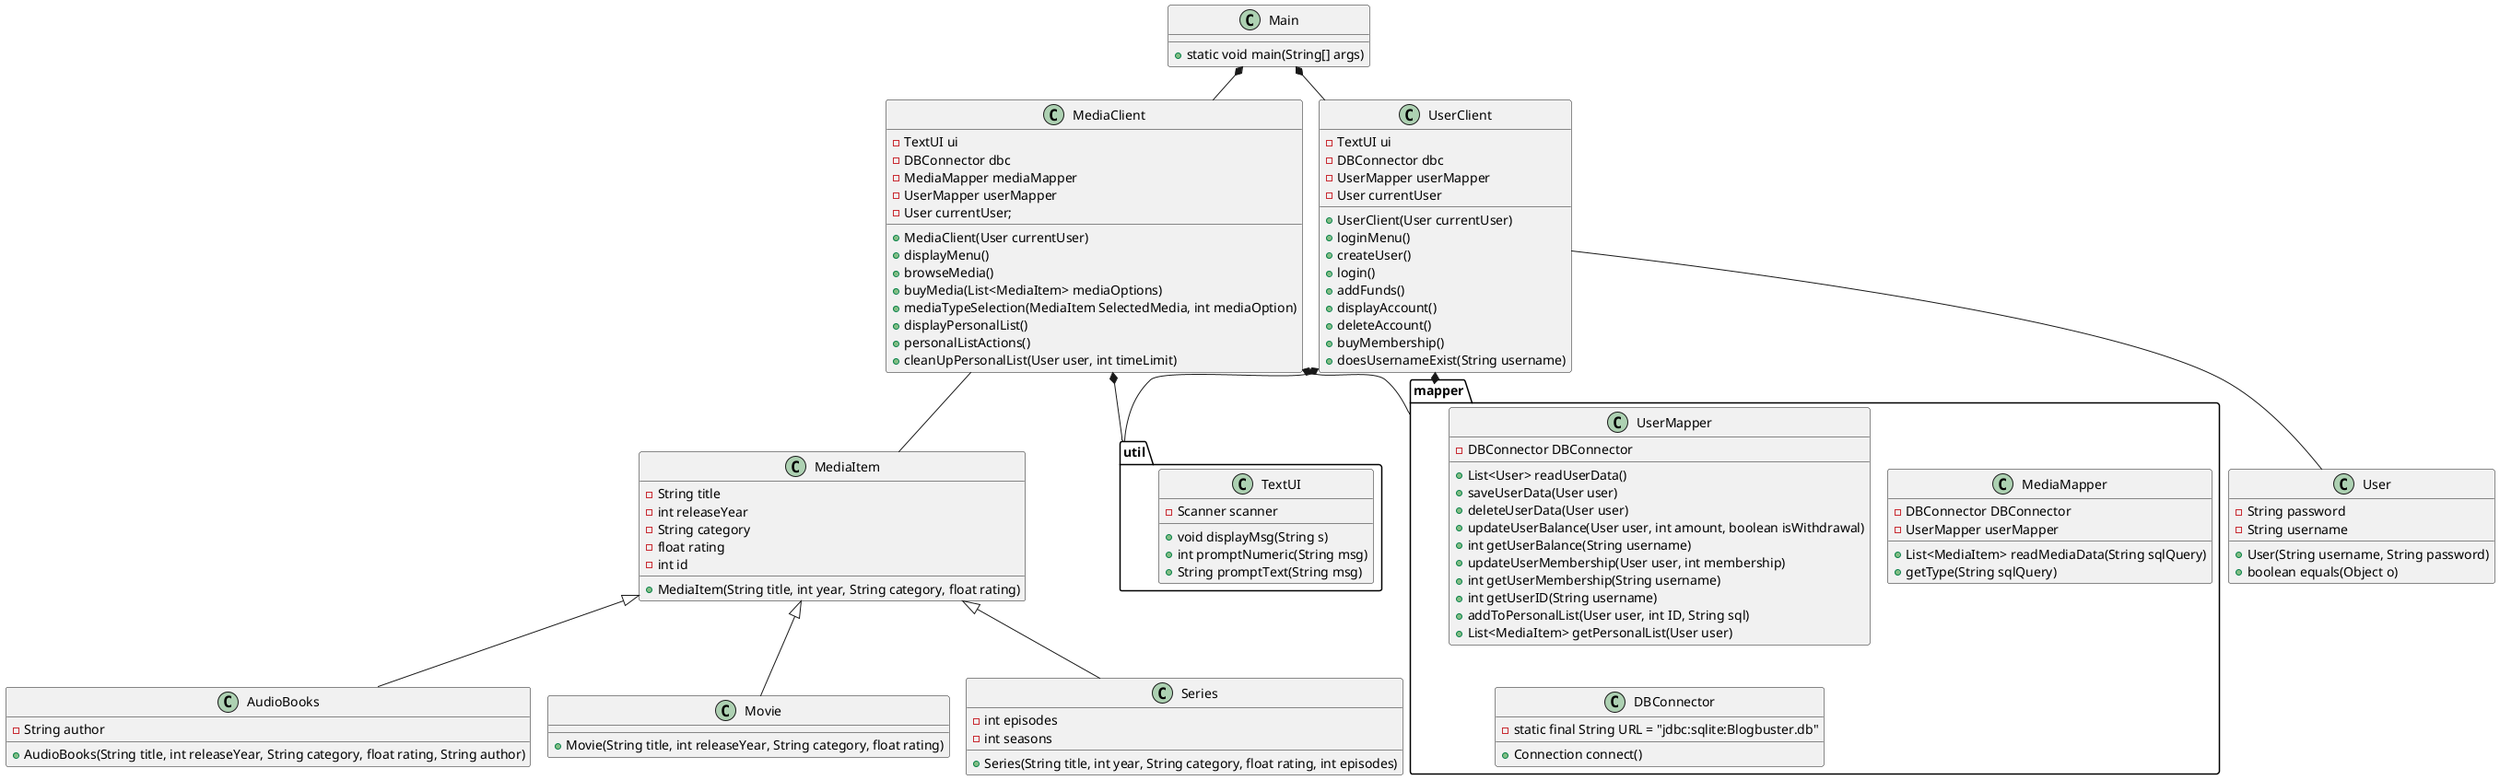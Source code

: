 @startuml
!pragma layout smetana

class Main{
+ static void main(String[] args)

}

class MediaItem{
- String title
- int releaseYear
- String category
- float rating
- int id
+MediaItem(String title, int year, String category, float rating)

}

class MediaClient{
-TextUI ui
-DBConnector dbc
- MediaMapper mediaMapper
- UserMapper userMapper
-User currentUser;
+MediaClient(User currentUser)
+displayMenu()
+browseMedia()
+buyMedia(List<MediaItem> mediaOptions)
+mediaTypeSelection(MediaItem SelectedMedia, int mediaOption)
+displayPersonalList()
+personalListActions()
+cleanUpPersonalList(User user, int timeLimit)
}


class User{
-String password
-String username
+User(String username, String password)
+boolean equals(Object o)
}


class Movie{

+ Movie(String title, int releaseYear, String category, float rating)
}

class Series{
- int episodes
- int seasons
+Series(String title, int year, String category, float rating, int episodes)
}

class AudioBooks{
- String author
+ AudioBooks(String title, int releaseYear, String category, float rating, String author)
}


class UserClient{
-TextUI ui
-DBConnector dbc
- UserMapper userMapper
-User currentUser
+UserClient(User currentUser)
+loginMenu()
+createUser()
+login()
+addFunds()
+displayAccount()
+deleteAccount()
+buyMembership()
+doesUsernameExist(String username)
}


package "util" {
class TextUI{
- Scanner scanner
+void displayMsg(String s)
+int promptNumeric(String msg)
+String promptText(String msg)
}
}

package "mapper" {
class UserMapper {
- DBConnector DBConnector
+List<User> readUserData()
+saveUserData(User user)
+deleteUserData(User user)
+updateUserBalance(User user, int amount, boolean isWithdrawal)
+int getUserBalance(String username)
+updateUserMembership(User user, int membership)
+int getUserMembership(String username)
+int getUserID(String username)
+addToPersonalList(User user, int ID, String sql)
+List<MediaItem> getPersonalList(User user)

}
class MediaMapper {
- DBConnector DBConnector
- UserMapper userMapper
+List<MediaItem> readMediaData(String sqlQuery)
+getType(String sqlQuery)
}
class DBConnector{
-static final String URL = "jdbc:sqlite:Blogbuster.db"
+Connection connect()
}
}


MediaItem<|--Series
MediaItem <|-- Movie
Main *-- MediaClient
MediaClient *-- "util"
MediaClient -- MediaItem
Main *-- UserClient
UserClient -- User
UserClient *--"util"
UserClient *-- "mapper"
MediaClient *-- "mapper"
MediaItem <|-- AudioBooks

@enduml